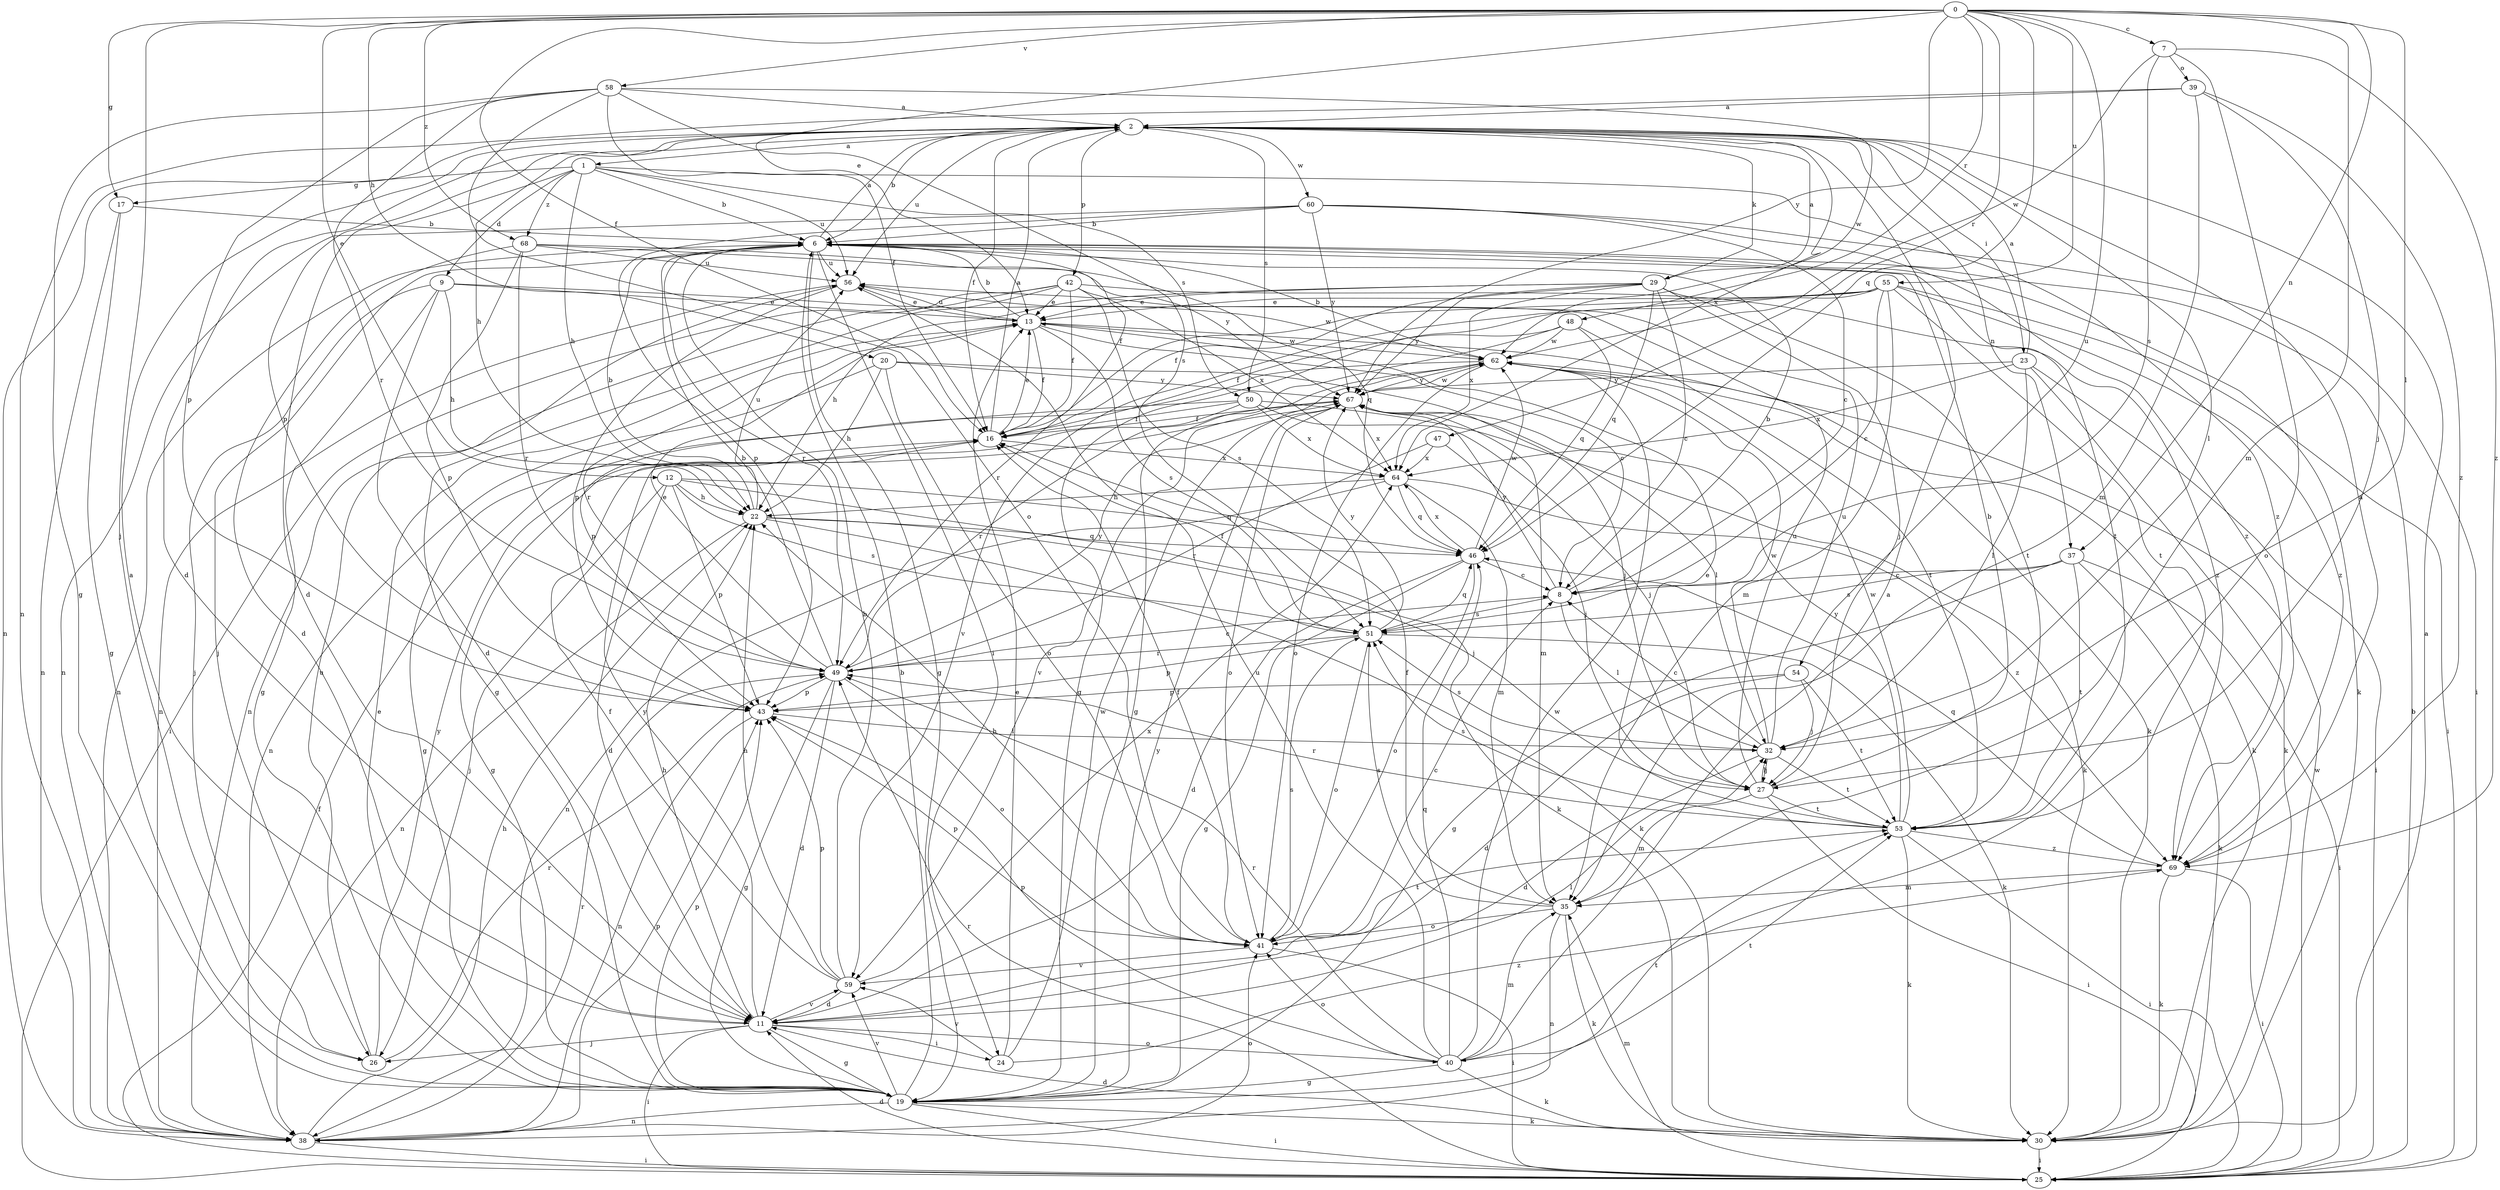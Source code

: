 strict digraph  {
0;
1;
2;
6;
7;
8;
9;
11;
12;
13;
16;
17;
19;
20;
22;
23;
24;
25;
26;
27;
29;
30;
32;
35;
37;
38;
39;
40;
41;
42;
43;
46;
47;
48;
49;
50;
51;
53;
54;
55;
56;
58;
59;
60;
62;
64;
67;
68;
69;
0 -> 7  [label=c];
0 -> 12  [label=e];
0 -> 13  [label=e];
0 -> 16  [label=f];
0 -> 17  [label=g];
0 -> 20  [label=h];
0 -> 26  [label=j];
0 -> 32  [label=l];
0 -> 35  [label=m];
0 -> 37  [label=n];
0 -> 46  [label=q];
0 -> 47  [label=r];
0 -> 48  [label=r];
0 -> 54  [label=u];
0 -> 55  [label=u];
0 -> 58  [label=v];
0 -> 67  [label=y];
0 -> 68  [label=z];
1 -> 6  [label=b];
1 -> 9  [label=d];
1 -> 11  [label=d];
1 -> 17  [label=g];
1 -> 22  [label=h];
1 -> 50  [label=s];
1 -> 56  [label=u];
1 -> 68  [label=z];
1 -> 69  [label=z];
2 -> 1  [label=a];
2 -> 6  [label=b];
2 -> 11  [label=d];
2 -> 16  [label=f];
2 -> 22  [label=h];
2 -> 23  [label=i];
2 -> 29  [label=k];
2 -> 32  [label=l];
2 -> 37  [label=n];
2 -> 38  [label=n];
2 -> 42  [label=p];
2 -> 43  [label=p];
2 -> 50  [label=s];
2 -> 56  [label=u];
2 -> 60  [label=w];
2 -> 64  [label=x];
6 -> 2  [label=a];
6 -> 16  [label=f];
6 -> 19  [label=g];
6 -> 24  [label=i];
6 -> 26  [label=j];
6 -> 30  [label=k];
6 -> 38  [label=n];
6 -> 49  [label=r];
6 -> 53  [label=t];
6 -> 56  [label=u];
7 -> 39  [label=o];
7 -> 40  [label=o];
7 -> 51  [label=s];
7 -> 62  [label=w];
7 -> 69  [label=z];
8 -> 6  [label=b];
8 -> 32  [label=l];
8 -> 51  [label=s];
8 -> 67  [label=y];
9 -> 11  [label=d];
9 -> 13  [label=e];
9 -> 19  [label=g];
9 -> 22  [label=h];
9 -> 26  [label=j];
9 -> 62  [label=w];
11 -> 2  [label=a];
11 -> 19  [label=g];
11 -> 22  [label=h];
11 -> 24  [label=i];
11 -> 25  [label=i];
11 -> 26  [label=j];
11 -> 32  [label=l];
11 -> 40  [label=o];
11 -> 59  [label=v];
11 -> 67  [label=y];
12 -> 11  [label=d];
12 -> 22  [label=h];
12 -> 26  [label=j];
12 -> 30  [label=k];
12 -> 43  [label=p];
12 -> 46  [label=q];
12 -> 51  [label=s];
13 -> 6  [label=b];
13 -> 8  [label=c];
13 -> 16  [label=f];
13 -> 30  [label=k];
13 -> 49  [label=r];
13 -> 51  [label=s];
13 -> 56  [label=u];
13 -> 62  [label=w];
16 -> 2  [label=a];
16 -> 13  [label=e];
16 -> 19  [label=g];
16 -> 64  [label=x];
17 -> 6  [label=b];
17 -> 19  [label=g];
17 -> 38  [label=n];
19 -> 6  [label=b];
19 -> 13  [label=e];
19 -> 25  [label=i];
19 -> 30  [label=k];
19 -> 38  [label=n];
19 -> 43  [label=p];
19 -> 53  [label=t];
19 -> 59  [label=v];
19 -> 67  [label=y];
20 -> 22  [label=h];
20 -> 27  [label=j];
20 -> 38  [label=n];
20 -> 41  [label=o];
20 -> 67  [label=y];
22 -> 6  [label=b];
22 -> 27  [label=j];
22 -> 30  [label=k];
22 -> 38  [label=n];
22 -> 46  [label=q];
22 -> 56  [label=u];
23 -> 2  [label=a];
23 -> 25  [label=i];
23 -> 30  [label=k];
23 -> 32  [label=l];
23 -> 64  [label=x];
23 -> 67  [label=y];
24 -> 13  [label=e];
24 -> 59  [label=v];
24 -> 62  [label=w];
24 -> 69  [label=z];
25 -> 6  [label=b];
25 -> 11  [label=d];
25 -> 16  [label=f];
25 -> 35  [label=m];
25 -> 49  [label=r];
25 -> 62  [label=w];
26 -> 49  [label=r];
26 -> 56  [label=u];
26 -> 67  [label=y];
27 -> 6  [label=b];
27 -> 25  [label=i];
27 -> 32  [label=l];
27 -> 35  [label=m];
27 -> 53  [label=t];
27 -> 56  [label=u];
29 -> 2  [label=a];
29 -> 8  [label=c];
29 -> 13  [label=e];
29 -> 16  [label=f];
29 -> 22  [label=h];
29 -> 27  [label=j];
29 -> 46  [label=q];
29 -> 53  [label=t];
29 -> 64  [label=x];
29 -> 67  [label=y];
30 -> 2  [label=a];
30 -> 11  [label=d];
30 -> 25  [label=i];
32 -> 8  [label=c];
32 -> 11  [label=d];
32 -> 27  [label=j];
32 -> 51  [label=s];
32 -> 53  [label=t];
32 -> 56  [label=u];
32 -> 62  [label=w];
35 -> 16  [label=f];
35 -> 30  [label=k];
35 -> 38  [label=n];
35 -> 41  [label=o];
35 -> 51  [label=s];
37 -> 8  [label=c];
37 -> 19  [label=g];
37 -> 25  [label=i];
37 -> 30  [label=k];
37 -> 51  [label=s];
37 -> 53  [label=t];
38 -> 22  [label=h];
38 -> 25  [label=i];
38 -> 41  [label=o];
38 -> 43  [label=p];
38 -> 49  [label=r];
39 -> 2  [label=a];
39 -> 27  [label=j];
39 -> 35  [label=m];
39 -> 38  [label=n];
39 -> 69  [label=z];
40 -> 2  [label=a];
40 -> 19  [label=g];
40 -> 30  [label=k];
40 -> 35  [label=m];
40 -> 41  [label=o];
40 -> 43  [label=p];
40 -> 46  [label=q];
40 -> 49  [label=r];
40 -> 53  [label=t];
40 -> 56  [label=u];
40 -> 62  [label=w];
41 -> 8  [label=c];
41 -> 16  [label=f];
41 -> 22  [label=h];
41 -> 25  [label=i];
41 -> 43  [label=p];
41 -> 51  [label=s];
41 -> 53  [label=t];
41 -> 59  [label=v];
42 -> 13  [label=e];
42 -> 16  [label=f];
42 -> 19  [label=g];
42 -> 25  [label=i];
42 -> 38  [label=n];
42 -> 51  [label=s];
42 -> 64  [label=x];
42 -> 69  [label=z];
43 -> 32  [label=l];
43 -> 38  [label=n];
46 -> 8  [label=c];
46 -> 11  [label=d];
46 -> 19  [label=g];
46 -> 41  [label=o];
46 -> 62  [label=w];
46 -> 64  [label=x];
47 -> 27  [label=j];
47 -> 49  [label=r];
47 -> 64  [label=x];
48 -> 16  [label=f];
48 -> 19  [label=g];
48 -> 46  [label=q];
48 -> 53  [label=t];
48 -> 62  [label=w];
49 -> 6  [label=b];
49 -> 8  [label=c];
49 -> 11  [label=d];
49 -> 13  [label=e];
49 -> 19  [label=g];
49 -> 41  [label=o];
49 -> 43  [label=p];
49 -> 67  [label=y];
50 -> 16  [label=f];
50 -> 19  [label=g];
50 -> 27  [label=j];
50 -> 30  [label=k];
50 -> 49  [label=r];
50 -> 64  [label=x];
51 -> 16  [label=f];
51 -> 30  [label=k];
51 -> 41  [label=o];
51 -> 43  [label=p];
51 -> 46  [label=q];
51 -> 49  [label=r];
51 -> 67  [label=y];
53 -> 13  [label=e];
53 -> 25  [label=i];
53 -> 30  [label=k];
53 -> 49  [label=r];
53 -> 51  [label=s];
53 -> 62  [label=w];
53 -> 67  [label=y];
53 -> 69  [label=z];
54 -> 11  [label=d];
54 -> 27  [label=j];
54 -> 43  [label=p];
54 -> 53  [label=t];
55 -> 8  [label=c];
55 -> 13  [label=e];
55 -> 19  [label=g];
55 -> 25  [label=i];
55 -> 35  [label=m];
55 -> 49  [label=r];
55 -> 53  [label=t];
55 -> 59  [label=v];
55 -> 69  [label=z];
56 -> 13  [label=e];
56 -> 38  [label=n];
56 -> 43  [label=p];
58 -> 2  [label=a];
58 -> 16  [label=f];
58 -> 19  [label=g];
58 -> 41  [label=o];
58 -> 43  [label=p];
58 -> 49  [label=r];
58 -> 51  [label=s];
58 -> 62  [label=w];
59 -> 6  [label=b];
59 -> 11  [label=d];
59 -> 16  [label=f];
59 -> 22  [label=h];
59 -> 43  [label=p];
59 -> 64  [label=x];
60 -> 6  [label=b];
60 -> 8  [label=c];
60 -> 25  [label=i];
60 -> 38  [label=n];
60 -> 43  [label=p];
60 -> 67  [label=y];
60 -> 69  [label=z];
62 -> 6  [label=b];
62 -> 30  [label=k];
62 -> 41  [label=o];
62 -> 43  [label=p];
62 -> 59  [label=v];
62 -> 67  [label=y];
64 -> 22  [label=h];
64 -> 35  [label=m];
64 -> 38  [label=n];
64 -> 46  [label=q];
64 -> 69  [label=z];
67 -> 16  [label=f];
67 -> 32  [label=l];
67 -> 35  [label=m];
67 -> 41  [label=o];
67 -> 62  [label=w];
67 -> 64  [label=x];
68 -> 11  [label=d];
68 -> 43  [label=p];
68 -> 46  [label=q];
68 -> 49  [label=r];
68 -> 56  [label=u];
68 -> 67  [label=y];
69 -> 2  [label=a];
69 -> 25  [label=i];
69 -> 30  [label=k];
69 -> 35  [label=m];
69 -> 46  [label=q];
}
